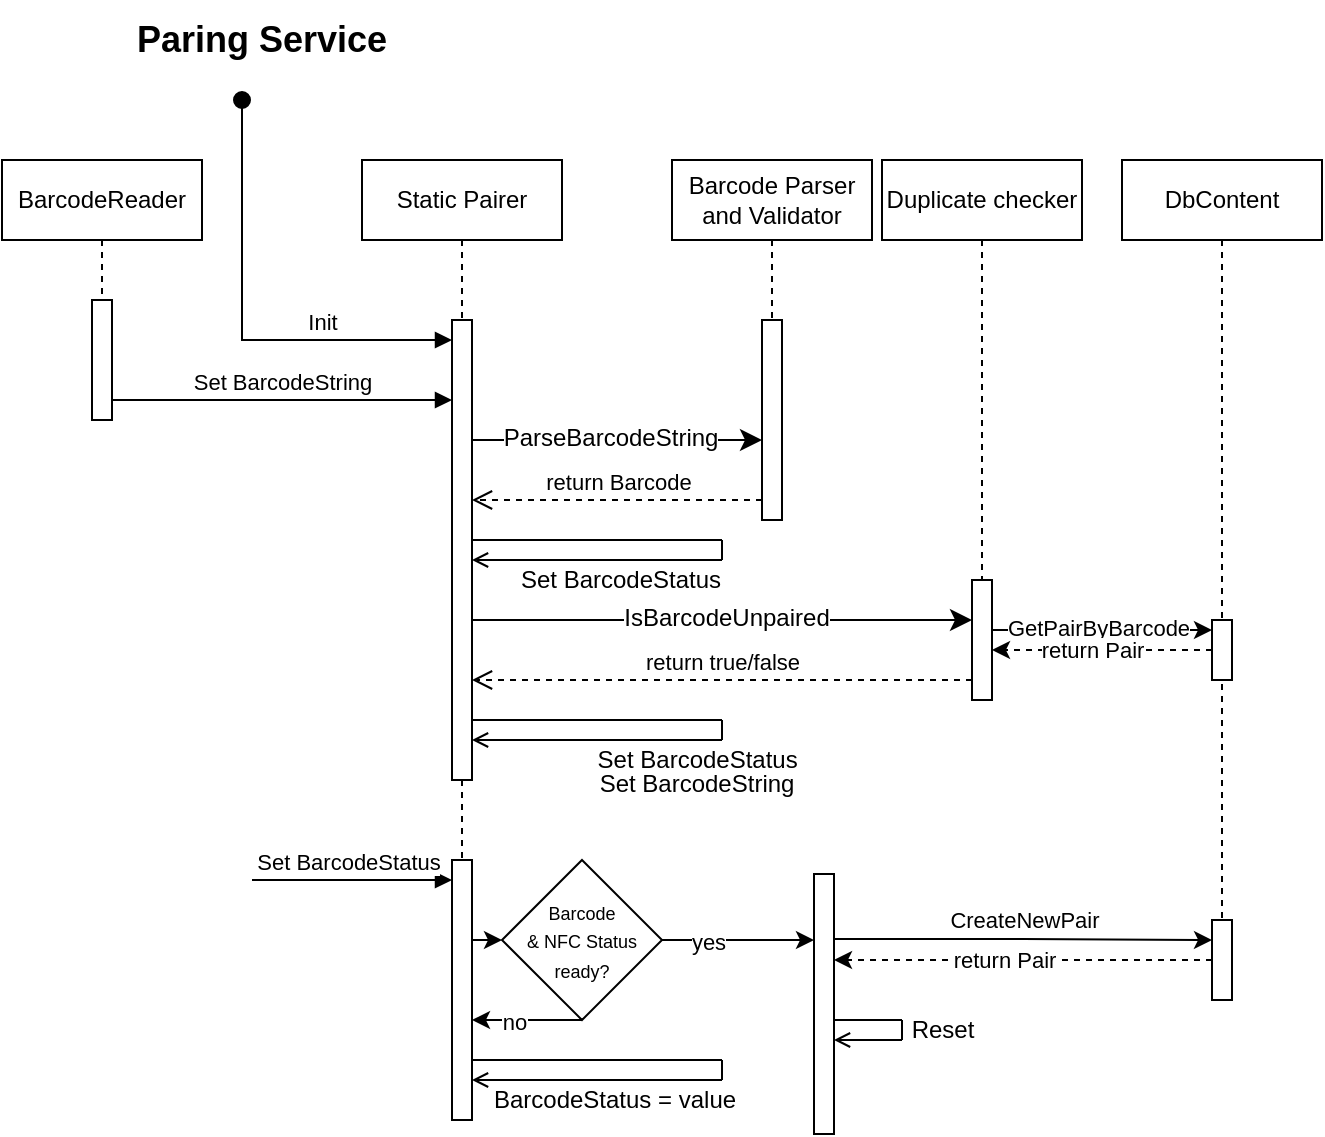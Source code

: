 <mxfile version="23.1.5" type="github" pages="2">
  <diagram name="Pairing Service" id="2YBvvXClWsGukQMizWep">
    <mxGraphModel dx="1247" dy="649" grid="1" gridSize="10" guides="1" tooltips="1" connect="1" arrows="1" fold="1" page="1" pageScale="1" pageWidth="850" pageHeight="1100" math="0" shadow="0">
      <root>
        <mxCell id="0" />
        <mxCell id="1" parent="0" />
        <mxCell id="aM9ryv3xv72pqoxQDRHE-1" value="BarcodeReader" style="shape=umlLifeline;perimeter=lifelinePerimeter;whiteSpace=wrap;html=1;container=0;dropTarget=0;collapsible=0;recursiveResize=0;outlineConnect=0;portConstraint=eastwest;newEdgeStyle={&quot;edgeStyle&quot;:&quot;elbowEdgeStyle&quot;,&quot;elbow&quot;:&quot;vertical&quot;,&quot;curved&quot;:0,&quot;rounded&quot;:0};" parent="1" vertex="1">
          <mxGeometry x="60" y="90" width="100" height="130" as="geometry" />
        </mxCell>
        <mxCell id="aM9ryv3xv72pqoxQDRHE-2" value="" style="html=1;points=[];perimeter=orthogonalPerimeter;outlineConnect=0;targetShapes=umlLifeline;portConstraint=eastwest;newEdgeStyle={&quot;edgeStyle&quot;:&quot;elbowEdgeStyle&quot;,&quot;elbow&quot;:&quot;vertical&quot;,&quot;curved&quot;:0,&quot;rounded&quot;:0};" parent="aM9ryv3xv72pqoxQDRHE-1" vertex="1">
          <mxGeometry x="45" y="70" width="10" height="60" as="geometry" />
        </mxCell>
        <mxCell id="aM9ryv3xv72pqoxQDRHE-5" value="Static Pairer" style="shape=umlLifeline;perimeter=lifelinePerimeter;whiteSpace=wrap;html=1;container=0;dropTarget=0;collapsible=0;recursiveResize=0;outlineConnect=0;portConstraint=eastwest;newEdgeStyle={&quot;edgeStyle&quot;:&quot;elbowEdgeStyle&quot;,&quot;elbow&quot;:&quot;vertical&quot;,&quot;curved&quot;:0,&quot;rounded&quot;:0};" parent="1" vertex="1">
          <mxGeometry x="240" y="90" width="100" height="480" as="geometry" />
        </mxCell>
        <mxCell id="aM9ryv3xv72pqoxQDRHE-6" value="" style="html=1;points=[];perimeter=orthogonalPerimeter;outlineConnect=0;targetShapes=umlLifeline;portConstraint=eastwest;newEdgeStyle={&quot;edgeStyle&quot;:&quot;elbowEdgeStyle&quot;,&quot;elbow&quot;:&quot;vertical&quot;,&quot;curved&quot;:0,&quot;rounded&quot;:0};" parent="aM9ryv3xv72pqoxQDRHE-5" vertex="1">
          <mxGeometry x="45" y="80" width="10" height="230" as="geometry" />
        </mxCell>
        <mxCell id="_wtkWSnnYWKDT-DjV6Sq-13" value="" style="html=1;points=[];perimeter=orthogonalPerimeter;outlineConnect=0;targetShapes=umlLifeline;portConstraint=eastwest;newEdgeStyle={&quot;edgeStyle&quot;:&quot;elbowEdgeStyle&quot;,&quot;elbow&quot;:&quot;vertical&quot;,&quot;curved&quot;:0,&quot;rounded&quot;:0};" vertex="1" parent="aM9ryv3xv72pqoxQDRHE-5">
          <mxGeometry x="45" y="350" width="10" height="130" as="geometry" />
        </mxCell>
        <mxCell id="aM9ryv3xv72pqoxQDRHE-7" value="Set BarcodeString" style="html=1;verticalAlign=bottom;endArrow=block;edgeStyle=elbowEdgeStyle;elbow=vertical;curved=0;rounded=0;" parent="1" edge="1">
          <mxGeometry relative="1" as="geometry">
            <mxPoint x="115" y="210" as="sourcePoint" />
            <Array as="points">
              <mxPoint x="200" y="210" />
            </Array>
            <mxPoint x="285" y="210" as="targetPoint" />
          </mxGeometry>
        </mxCell>
        <mxCell id="aM9ryv3xv72pqoxQDRHE-3" value="Init" style="html=1;verticalAlign=bottom;startArrow=oval;endArrow=block;startSize=8;edgeStyle=elbowEdgeStyle;elbow=vertical;curved=0;rounded=0;" parent="1" edge="1">
          <mxGeometry x="0.422" relative="1" as="geometry">
            <mxPoint x="180" y="60" as="sourcePoint" />
            <mxPoint x="285" y="180" as="targetPoint" />
            <Array as="points">
              <mxPoint x="240" y="180" />
            </Array>
            <mxPoint as="offset" />
          </mxGeometry>
        </mxCell>
        <mxCell id="McDyzSX9V_Zi_3X4uK30-2" value="" style="edgeStyle=elbowEdgeStyle;curved=0;rounded=0;orthogonalLoop=1;jettySize=auto;html=1;elbow=vertical;fontSize=12;startSize=8;endSize=8;" parent="1" target="McDyzSX9V_Zi_3X4uK30-13" edge="1">
          <mxGeometry relative="1" as="geometry">
            <mxPoint x="295" y="230" as="sourcePoint" />
          </mxGeometry>
        </mxCell>
        <mxCell id="McDyzSX9V_Zi_3X4uK30-7" value="ParseBarcodeString" style="edgeLabel;html=1;align=center;verticalAlign=middle;resizable=0;points=[];fontSize=12;" parent="McDyzSX9V_Zi_3X4uK30-2" vertex="1" connectable="0">
          <mxGeometry x="0.09" y="1" relative="1" as="geometry">
            <mxPoint x="-10" as="offset" />
          </mxGeometry>
        </mxCell>
        <mxCell id="McDyzSX9V_Zi_3X4uK30-8" value="return Barcode" style="html=1;verticalAlign=bottom;endArrow=open;dashed=1;endSize=8;edgeStyle=elbowEdgeStyle;elbow=vertical;curved=0;rounded=0;" parent="1" source="McDyzSX9V_Zi_3X4uK30-13" target="aM9ryv3xv72pqoxQDRHE-6" edge="1">
          <mxGeometry relative="1" as="geometry">
            <mxPoint x="300" y="260" as="targetPoint" />
            <Array as="points">
              <mxPoint x="365" y="260" />
            </Array>
            <mxPoint x="440" y="260" as="sourcePoint" />
          </mxGeometry>
        </mxCell>
        <mxCell id="McDyzSX9V_Zi_3X4uK30-12" value="Barcode Parser and Validator" style="shape=umlLifeline;perimeter=lifelinePerimeter;whiteSpace=wrap;html=1;container=0;dropTarget=0;collapsible=0;recursiveResize=0;outlineConnect=0;portConstraint=eastwest;newEdgeStyle={&quot;edgeStyle&quot;:&quot;elbowEdgeStyle&quot;,&quot;elbow&quot;:&quot;vertical&quot;,&quot;curved&quot;:0,&quot;rounded&quot;:0};" parent="1" vertex="1">
          <mxGeometry x="395" y="90" width="100" height="180" as="geometry" />
        </mxCell>
        <mxCell id="McDyzSX9V_Zi_3X4uK30-13" value="" style="html=1;points=[];perimeter=orthogonalPerimeter;outlineConnect=0;targetShapes=umlLifeline;portConstraint=eastwest;newEdgeStyle={&quot;edgeStyle&quot;:&quot;elbowEdgeStyle&quot;,&quot;elbow&quot;:&quot;vertical&quot;,&quot;curved&quot;:0,&quot;rounded&quot;:0};" parent="McDyzSX9V_Zi_3X4uK30-12" vertex="1">
          <mxGeometry x="45" y="80" width="10" height="100" as="geometry" />
        </mxCell>
        <mxCell id="McDyzSX9V_Zi_3X4uK30-24" value="" style="group" parent="1" vertex="1" connectable="0">
          <mxGeometry x="295" y="320" width="125" height="10" as="geometry" />
        </mxCell>
        <mxCell id="McDyzSX9V_Zi_3X4uK30-28" value="" style="group" parent="McDyzSX9V_Zi_3X4uK30-24" vertex="1" connectable="0">
          <mxGeometry width="125" height="10" as="geometry" />
        </mxCell>
        <mxCell id="McDyzSX9V_Zi_3X4uK30-29" value="" style="group" parent="McDyzSX9V_Zi_3X4uK30-28" vertex="1" connectable="0">
          <mxGeometry y="-40" width="125" height="10" as="geometry" />
        </mxCell>
        <mxCell id="McDyzSX9V_Zi_3X4uK30-19" value="" style="html=1;verticalAlign=bottom;endArrow=open;dashed=0;edgeStyle=elbowEdgeStyle;elbow=vertical;curved=0;rounded=0;" parent="McDyzSX9V_Zi_3X4uK30-29" edge="1">
          <mxGeometry relative="1" as="geometry">
            <mxPoint y="10" as="targetPoint" />
            <Array as="points">
              <mxPoint x="114.83" y="10" />
            </Array>
            <mxPoint x="125" y="10" as="sourcePoint" />
          </mxGeometry>
        </mxCell>
        <mxCell id="McDyzSX9V_Zi_3X4uK30-22" value="" style="endArrow=none;html=1;rounded=0;fontSize=12;startSize=8;endSize=8;" parent="McDyzSX9V_Zi_3X4uK30-29" edge="1">
          <mxGeometry width="50" height="50" relative="1" as="geometry">
            <mxPoint as="sourcePoint" />
            <mxPoint x="125" as="targetPoint" />
          </mxGeometry>
        </mxCell>
        <mxCell id="McDyzSX9V_Zi_3X4uK30-25" value="Set BarcodeStatus" style="edgeLabel;html=1;align=center;verticalAlign=middle;resizable=0;points=[];fontSize=12;" parent="McDyzSX9V_Zi_3X4uK30-22" vertex="1" connectable="0">
          <mxGeometry x="0.344" y="-4" relative="1" as="geometry">
            <mxPoint x="-10" y="16" as="offset" />
          </mxGeometry>
        </mxCell>
        <mxCell id="McDyzSX9V_Zi_3X4uK30-23" value="" style="endArrow=none;html=1;rounded=0;fontSize=12;startSize=8;endSize=8;" parent="McDyzSX9V_Zi_3X4uK30-29" edge="1">
          <mxGeometry width="50" height="50" relative="1" as="geometry">
            <mxPoint x="125" y="10" as="sourcePoint" />
            <mxPoint x="125" as="targetPoint" />
          </mxGeometry>
        </mxCell>
        <mxCell id="McDyzSX9V_Zi_3X4uK30-26" value="Duplicate checker" style="shape=umlLifeline;perimeter=lifelinePerimeter;whiteSpace=wrap;html=1;container=0;dropTarget=0;collapsible=0;recursiveResize=0;outlineConnect=0;portConstraint=eastwest;newEdgeStyle={&quot;edgeStyle&quot;:&quot;elbowEdgeStyle&quot;,&quot;elbow&quot;:&quot;vertical&quot;,&quot;curved&quot;:0,&quot;rounded&quot;:0};" parent="1" vertex="1">
          <mxGeometry x="500" y="90" width="100" height="270" as="geometry" />
        </mxCell>
        <mxCell id="McDyzSX9V_Zi_3X4uK30-27" value="" style="html=1;points=[];perimeter=orthogonalPerimeter;outlineConnect=0;targetShapes=umlLifeline;portConstraint=eastwest;newEdgeStyle={&quot;edgeStyle&quot;:&quot;elbowEdgeStyle&quot;,&quot;elbow&quot;:&quot;vertical&quot;,&quot;curved&quot;:0,&quot;rounded&quot;:0};" parent="McDyzSX9V_Zi_3X4uK30-26" vertex="1">
          <mxGeometry x="45" y="210" width="10" height="60" as="geometry" />
        </mxCell>
        <mxCell id="McDyzSX9V_Zi_3X4uK30-32" value="" style="edgeStyle=elbowEdgeStyle;curved=0;rounded=0;orthogonalLoop=1;jettySize=auto;html=1;elbow=vertical;fontSize=12;startSize=8;endSize=8;" parent="1" target="McDyzSX9V_Zi_3X4uK30-27" edge="1">
          <mxGeometry relative="1" as="geometry">
            <mxPoint x="295" y="320" as="sourcePoint" />
            <mxPoint x="549.5" y="320" as="targetPoint" />
          </mxGeometry>
        </mxCell>
        <mxCell id="McDyzSX9V_Zi_3X4uK30-33" value="IsBarcodeUnpaired" style="edgeLabel;html=1;align=center;verticalAlign=middle;resizable=0;points=[];fontSize=12;" parent="McDyzSX9V_Zi_3X4uK30-32" vertex="1" connectable="0">
          <mxGeometry x="0.09" y="1" relative="1" as="geometry">
            <mxPoint x="-10" as="offset" />
          </mxGeometry>
        </mxCell>
        <mxCell id="McDyzSX9V_Zi_3X4uK30-34" value="return true/false" style="html=1;verticalAlign=bottom;endArrow=open;dashed=1;endSize=8;edgeStyle=elbowEdgeStyle;elbow=vertical;curved=0;rounded=0;" parent="1" edge="1">
          <mxGeometry relative="1" as="geometry">
            <mxPoint x="295" y="350" as="targetPoint" />
            <Array as="points">
              <mxPoint x="390" y="350" />
            </Array>
            <mxPoint x="545" y="350" as="sourcePoint" />
          </mxGeometry>
        </mxCell>
        <mxCell id="_wtkWSnnYWKDT-DjV6Sq-1" value="DbContent" style="shape=umlLifeline;perimeter=lifelinePerimeter;whiteSpace=wrap;html=1;container=0;dropTarget=0;collapsible=0;recursiveResize=0;outlineConnect=0;portConstraint=eastwest;newEdgeStyle={&quot;edgeStyle&quot;:&quot;elbowEdgeStyle&quot;,&quot;elbow&quot;:&quot;vertical&quot;,&quot;curved&quot;:0,&quot;rounded&quot;:0};" vertex="1" parent="1">
          <mxGeometry x="620" y="90" width="100" height="420" as="geometry" />
        </mxCell>
        <mxCell id="_wtkWSnnYWKDT-DjV6Sq-2" value="" style="html=1;points=[];perimeter=orthogonalPerimeter;outlineConnect=0;targetShapes=umlLifeline;portConstraint=eastwest;newEdgeStyle={&quot;edgeStyle&quot;:&quot;elbowEdgeStyle&quot;,&quot;elbow&quot;:&quot;vertical&quot;,&quot;curved&quot;:0,&quot;rounded&quot;:0};" vertex="1" parent="_wtkWSnnYWKDT-DjV6Sq-1">
          <mxGeometry x="45" y="230" width="10" height="30" as="geometry" />
        </mxCell>
        <mxCell id="_wtkWSnnYWKDT-DjV6Sq-3" value="" style="edgeStyle=elbowEdgeStyle;rounded=0;orthogonalLoop=1;jettySize=auto;html=1;elbow=horizontal;curved=0;" edge="1" parent="1">
          <mxGeometry relative="1" as="geometry">
            <mxPoint x="555" y="325" as="sourcePoint" />
            <mxPoint x="665" y="325" as="targetPoint" />
          </mxGeometry>
        </mxCell>
        <mxCell id="_wtkWSnnYWKDT-DjV6Sq-4" value="GetPairByBarcode" style="edgeLabel;html=1;align=center;verticalAlign=middle;resizable=0;points=[];" vertex="1" connectable="0" parent="_wtkWSnnYWKDT-DjV6Sq-3">
          <mxGeometry x="-0.4" y="1" relative="1" as="geometry">
            <mxPoint x="20" as="offset" />
          </mxGeometry>
        </mxCell>
        <mxCell id="_wtkWSnnYWKDT-DjV6Sq-5" value="" style="edgeStyle=elbowEdgeStyle;rounded=0;orthogonalLoop=1;jettySize=auto;html=1;elbow=horizontal;curved=0;dashed=1;" edge="1" parent="1">
          <mxGeometry relative="1" as="geometry">
            <mxPoint x="665" y="335" as="sourcePoint" />
            <mxPoint x="555" y="335" as="targetPoint" />
          </mxGeometry>
        </mxCell>
        <mxCell id="_wtkWSnnYWKDT-DjV6Sq-7" value="return Pair" style="edgeLabel;html=1;align=center;verticalAlign=middle;resizable=0;points=[];" vertex="1" connectable="0" parent="_wtkWSnnYWKDT-DjV6Sq-5">
          <mxGeometry x="0.098" relative="1" as="geometry">
            <mxPoint as="offset" />
          </mxGeometry>
        </mxCell>
        <mxCell id="_wtkWSnnYWKDT-DjV6Sq-8" value="" style="group" vertex="1" connectable="0" parent="1">
          <mxGeometry x="295" y="370" width="125" height="10" as="geometry" />
        </mxCell>
        <mxCell id="_wtkWSnnYWKDT-DjV6Sq-9" value="" style="html=1;verticalAlign=bottom;endArrow=open;dashed=0;edgeStyle=elbowEdgeStyle;elbow=vertical;curved=0;rounded=0;" edge="1" parent="_wtkWSnnYWKDT-DjV6Sq-8">
          <mxGeometry relative="1" as="geometry">
            <mxPoint y="10" as="targetPoint" />
            <Array as="points">
              <mxPoint x="114.83" y="10" />
            </Array>
            <mxPoint x="125" y="10" as="sourcePoint" />
          </mxGeometry>
        </mxCell>
        <mxCell id="_wtkWSnnYWKDT-DjV6Sq-10" value="" style="endArrow=none;html=1;rounded=0;fontSize=12;startSize=8;endSize=8;" edge="1" parent="_wtkWSnnYWKDT-DjV6Sq-8">
          <mxGeometry width="50" height="50" relative="1" as="geometry">
            <mxPoint as="sourcePoint" />
            <mxPoint x="125" as="targetPoint" />
          </mxGeometry>
        </mxCell>
        <mxCell id="_wtkWSnnYWKDT-DjV6Sq-11" value="Set BarcodeStatus&amp;nbsp;" style="edgeLabel;html=1;align=center;verticalAlign=middle;resizable=0;points=[];fontSize=12;" vertex="1" connectable="0" parent="_wtkWSnnYWKDT-DjV6Sq-10">
          <mxGeometry x="0.344" y="-4" relative="1" as="geometry">
            <mxPoint x="30" y="16" as="offset" />
          </mxGeometry>
        </mxCell>
        <mxCell id="_wtkWSnnYWKDT-DjV6Sq-12" value="" style="endArrow=none;html=1;rounded=0;fontSize=12;startSize=8;endSize=8;" edge="1" parent="_wtkWSnnYWKDT-DjV6Sq-8">
          <mxGeometry width="50" height="50" relative="1" as="geometry">
            <mxPoint x="125" y="10" as="sourcePoint" />
            <mxPoint x="125" as="targetPoint" />
          </mxGeometry>
        </mxCell>
        <mxCell id="_wtkWSnnYWKDT-DjV6Sq-14" value="Set BarcodeStatus" style="html=1;verticalAlign=bottom;endArrow=block;edgeStyle=elbowEdgeStyle;elbow=vertical;curved=0;rounded=0;" edge="1" parent="1" target="_wtkWSnnYWKDT-DjV6Sq-13">
          <mxGeometry relative="1" as="geometry">
            <mxPoint x="190" y="450" as="sourcePoint" />
            <Array as="points">
              <mxPoint x="185" y="450" />
            </Array>
            <mxPoint x="270" y="450" as="targetPoint" />
          </mxGeometry>
        </mxCell>
        <mxCell id="_wtkWSnnYWKDT-DjV6Sq-15" value="Set BarcodeString" style="edgeLabel;html=1;align=center;verticalAlign=middle;resizable=0;points=[];fontSize=12;" vertex="1" connectable="0" parent="1">
          <mxGeometry x="406.997" y="402.0" as="geometry" />
        </mxCell>
        <mxCell id="_wtkWSnnYWKDT-DjV6Sq-17" value="" style="edgeStyle=elbowEdgeStyle;rounded=0;orthogonalLoop=1;jettySize=auto;html=1;elbow=vertical;curved=0;entryX=0;entryY=0.5;entryDx=0;entryDy=0;" edge="1" parent="1" source="_wtkWSnnYWKDT-DjV6Sq-13" target="_wtkWSnnYWKDT-DjV6Sq-16">
          <mxGeometry relative="1" as="geometry" />
        </mxCell>
        <mxCell id="_wtkWSnnYWKDT-DjV6Sq-22" value="" style="whiteSpace=wrap;html=1;" vertex="1" parent="1">
          <mxGeometry x="466" y="447" width="10" height="130" as="geometry" />
        </mxCell>
        <mxCell id="_wtkWSnnYWKDT-DjV6Sq-26" value="" style="edgeStyle=elbowEdgeStyle;rounded=0;orthogonalLoop=1;jettySize=auto;html=1;elbow=horizontal;curved=0;exitX=1;exitY=0.25;exitDx=0;exitDy=0;entryX=0;entryY=0.25;entryDx=0;entryDy=0;" edge="1" parent="1" source="_wtkWSnnYWKDT-DjV6Sq-22" target="_wtkWSnnYWKDT-DjV6Sq-30">
          <mxGeometry relative="1" as="geometry">
            <mxPoint x="420" y="479.36" as="sourcePoint" />
            <mxPoint x="663.67" y="468.55" as="targetPoint" />
          </mxGeometry>
        </mxCell>
        <mxCell id="_wtkWSnnYWKDT-DjV6Sq-27" value="CreateNewPair" style="edgeLabel;html=1;align=center;verticalAlign=middle;resizable=0;points=[];" vertex="1" connectable="0" parent="_wtkWSnnYWKDT-DjV6Sq-26">
          <mxGeometry x="-0.4" y="1" relative="1" as="geometry">
            <mxPoint x="38" y="-9" as="offset" />
          </mxGeometry>
        </mxCell>
        <mxCell id="_wtkWSnnYWKDT-DjV6Sq-28" value="" style="edgeStyle=elbowEdgeStyle;rounded=0;orthogonalLoop=1;jettySize=auto;html=1;elbow=horizontal;curved=0;dashed=1;entryX=1;entryY=0.75;entryDx=0;entryDy=0;exitX=0;exitY=0.75;exitDx=0;exitDy=0;" edge="1" parent="1">
          <mxGeometry relative="1" as="geometry">
            <mxPoint x="665" y="490" as="sourcePoint" />
            <mxPoint x="476" y="490" as="targetPoint" />
          </mxGeometry>
        </mxCell>
        <mxCell id="_wtkWSnnYWKDT-DjV6Sq-29" value="return Pair" style="edgeLabel;html=1;align=center;verticalAlign=middle;resizable=0;points=[];" vertex="1" connectable="0" parent="_wtkWSnnYWKDT-DjV6Sq-28">
          <mxGeometry x="0.098" relative="1" as="geometry">
            <mxPoint as="offset" />
          </mxGeometry>
        </mxCell>
        <mxCell id="_wtkWSnnYWKDT-DjV6Sq-30" value="" style="whiteSpace=wrap;html=1;" vertex="1" parent="1">
          <mxGeometry x="665" y="470" width="10" height="40" as="geometry" />
        </mxCell>
        <mxCell id="_wtkWSnnYWKDT-DjV6Sq-16" value="&lt;font style=&quot;font-size: 9px;&quot;&gt;Barcode &lt;br&gt;&amp;amp; NFC Status&lt;br&gt;ready?&lt;/font&gt;" style="rhombus;whiteSpace=wrap;html=1;" vertex="1" parent="1">
          <mxGeometry x="310" y="440" width="80" height="80" as="geometry" />
        </mxCell>
        <mxCell id="_wtkWSnnYWKDT-DjV6Sq-33" value="" style="edgeStyle=elbowEdgeStyle;rounded=0;orthogonalLoop=1;jettySize=auto;html=1;elbow=vertical;curved=0;entryX=0;entryY=0.25;entryDx=0;entryDy=0;exitX=1;exitY=0.5;exitDx=0;exitDy=0;" edge="1" parent="1" source="_wtkWSnnYWKDT-DjV6Sq-16" target="_wtkWSnnYWKDT-DjV6Sq-22">
          <mxGeometry relative="1" as="geometry">
            <mxPoint x="410" y="479.92" as="sourcePoint" />
            <mxPoint x="420" y="480" as="targetPoint" />
          </mxGeometry>
        </mxCell>
        <mxCell id="_wtkWSnnYWKDT-DjV6Sq-34" value="yes" style="edgeLabel;html=1;align=center;verticalAlign=middle;resizable=0;points=[];" vertex="1" connectable="0" parent="_wtkWSnnYWKDT-DjV6Sq-33">
          <mxGeometry x="-0.456" y="-1" relative="1" as="geometry">
            <mxPoint x="2" as="offset" />
          </mxGeometry>
        </mxCell>
        <mxCell id="_wtkWSnnYWKDT-DjV6Sq-39" value="" style="endArrow=classic;html=1;rounded=0;exitX=0.5;exitY=1;exitDx=0;exitDy=0;" edge="1" parent="1" source="_wtkWSnnYWKDT-DjV6Sq-16" target="_wtkWSnnYWKDT-DjV6Sq-13">
          <mxGeometry width="50" height="50" relative="1" as="geometry">
            <mxPoint x="390" y="600" as="sourcePoint" />
            <mxPoint x="350" y="570" as="targetPoint" />
          </mxGeometry>
        </mxCell>
        <mxCell id="_wtkWSnnYWKDT-DjV6Sq-40" value="no" style="edgeLabel;html=1;align=center;verticalAlign=middle;resizable=0;points=[];" vertex="1" connectable="0" parent="_wtkWSnnYWKDT-DjV6Sq-39">
          <mxGeometry x="0.248" y="2" relative="1" as="geometry">
            <mxPoint y="-1" as="offset" />
          </mxGeometry>
        </mxCell>
        <mxCell id="_wtkWSnnYWKDT-DjV6Sq-41" value="" style="group" vertex="1" connectable="0" parent="1">
          <mxGeometry x="295" y="540" width="125" height="10" as="geometry" />
        </mxCell>
        <mxCell id="_wtkWSnnYWKDT-DjV6Sq-42" value="" style="html=1;verticalAlign=bottom;endArrow=open;dashed=0;edgeStyle=elbowEdgeStyle;elbow=vertical;curved=0;rounded=0;" edge="1" parent="_wtkWSnnYWKDT-DjV6Sq-41">
          <mxGeometry relative="1" as="geometry">
            <mxPoint y="10" as="targetPoint" />
            <Array as="points">
              <mxPoint x="114.83" y="10" />
            </Array>
            <mxPoint x="125" y="10" as="sourcePoint" />
          </mxGeometry>
        </mxCell>
        <mxCell id="_wtkWSnnYWKDT-DjV6Sq-43" value="" style="endArrow=none;html=1;rounded=0;fontSize=12;startSize=8;endSize=8;" edge="1" parent="_wtkWSnnYWKDT-DjV6Sq-41">
          <mxGeometry width="50" height="50" relative="1" as="geometry">
            <mxPoint as="sourcePoint" />
            <mxPoint x="125" as="targetPoint" />
          </mxGeometry>
        </mxCell>
        <mxCell id="_wtkWSnnYWKDT-DjV6Sq-44" value="BarcodeStatus = value" style="edgeLabel;html=1;align=center;verticalAlign=middle;resizable=0;points=[];fontSize=12;" vertex="1" connectable="0" parent="_wtkWSnnYWKDT-DjV6Sq-43">
          <mxGeometry x="0.344" y="-4" relative="1" as="geometry">
            <mxPoint x="-13" y="16" as="offset" />
          </mxGeometry>
        </mxCell>
        <mxCell id="_wtkWSnnYWKDT-DjV6Sq-45" value="" style="endArrow=none;html=1;rounded=0;fontSize=12;startSize=8;endSize=8;" edge="1" parent="_wtkWSnnYWKDT-DjV6Sq-41">
          <mxGeometry width="50" height="50" relative="1" as="geometry">
            <mxPoint x="125" y="10" as="sourcePoint" />
            <mxPoint x="125" as="targetPoint" />
          </mxGeometry>
        </mxCell>
        <mxCell id="dC5J_Qtmo-isu2oYAptE-1" value="&lt;font style=&quot;font-size: 18px;&quot;&gt;&lt;b&gt;Paring Service&lt;/b&gt;&lt;/font&gt;" style="text;strokeColor=none;align=center;fillColor=none;html=1;verticalAlign=middle;whiteSpace=wrap;rounded=0;" vertex="1" parent="1">
          <mxGeometry x="60" y="10" width="260" height="40" as="geometry" />
        </mxCell>
        <mxCell id="dC5J_Qtmo-isu2oYAptE-10" value="" style="group" vertex="1" connectable="0" parent="1">
          <mxGeometry x="476" y="520" width="34" height="10" as="geometry" />
        </mxCell>
        <mxCell id="dC5J_Qtmo-isu2oYAptE-11" value="" style="html=1;verticalAlign=bottom;endArrow=open;dashed=0;edgeStyle=elbowEdgeStyle;elbow=vertical;curved=0;rounded=0;" edge="1" parent="dC5J_Qtmo-isu2oYAptE-10">
          <mxGeometry relative="1" as="geometry">
            <mxPoint y="10" as="targetPoint" />
            <Array as="points">
              <mxPoint x="31.234" y="10" />
            </Array>
            <mxPoint x="34" y="10" as="sourcePoint" />
          </mxGeometry>
        </mxCell>
        <mxCell id="dC5J_Qtmo-isu2oYAptE-12" value="" style="endArrow=none;html=1;rounded=0;fontSize=12;startSize=8;endSize=8;" edge="1" parent="dC5J_Qtmo-isu2oYAptE-10">
          <mxGeometry width="50" height="50" relative="1" as="geometry">
            <mxPoint as="sourcePoint" />
            <mxPoint x="34" as="targetPoint" />
          </mxGeometry>
        </mxCell>
        <mxCell id="dC5J_Qtmo-isu2oYAptE-13" value="Reset" style="edgeLabel;html=1;align=center;verticalAlign=middle;resizable=0;points=[];fontSize=12;" vertex="1" connectable="0" parent="dC5J_Qtmo-isu2oYAptE-12">
          <mxGeometry x="0.344" y="-4" relative="1" as="geometry">
            <mxPoint x="31" y="1" as="offset" />
          </mxGeometry>
        </mxCell>
        <mxCell id="dC5J_Qtmo-isu2oYAptE-14" value="" style="endArrow=none;html=1;rounded=0;fontSize=12;startSize=8;endSize=8;" edge="1" parent="dC5J_Qtmo-isu2oYAptE-10">
          <mxGeometry width="50" height="50" relative="1" as="geometry">
            <mxPoint x="34" y="10" as="sourcePoint" />
            <mxPoint x="34" as="targetPoint" />
          </mxGeometry>
        </mxCell>
      </root>
    </mxGraphModel>
  </diagram>
  <diagram id="IbwT8xKg0MbLGdrGDG4M" name="Check &amp; Upload Service">
    <mxGraphModel dx="1687" dy="878" grid="1" gridSize="10" guides="1" tooltips="1" connect="1" arrows="1" fold="1" page="1" pageScale="1" pageWidth="827" pageHeight="1169" math="0" shadow="0">
      <root>
        <mxCell id="0" />
        <mxCell id="1" parent="0" />
        <mxCell id="AyjY9HDq83r3gH0FnZmW-1" value="DbContext" style="shape=umlLifeline;perimeter=lifelinePerimeter;whiteSpace=wrap;html=1;container=0;dropTarget=0;collapsible=0;recursiveResize=0;outlineConnect=0;portConstraint=eastwest;newEdgeStyle={&quot;edgeStyle&quot;:&quot;elbowEdgeStyle&quot;,&quot;elbow&quot;:&quot;vertical&quot;,&quot;curved&quot;:0,&quot;rounded&quot;:0};" vertex="1" parent="1">
          <mxGeometry x="700" y="70" width="100" height="390" as="geometry" />
        </mxCell>
        <mxCell id="AyjY9HDq83r3gH0FnZmW-2" value="" style="html=1;points=[];perimeter=orthogonalPerimeter;outlineConnect=0;targetShapes=umlLifeline;portConstraint=eastwest;newEdgeStyle={&quot;edgeStyle&quot;:&quot;elbowEdgeStyle&quot;,&quot;elbow&quot;:&quot;vertical&quot;,&quot;curved&quot;:0,&quot;rounded&quot;:0};" vertex="1" parent="AyjY9HDq83r3gH0FnZmW-1">
          <mxGeometry x="45" y="90" width="10" height="30" as="geometry" />
        </mxCell>
        <mxCell id="PfYW9PWFI8RkFYm6PS8X-13" value="" style="html=1;points=[];perimeter=orthogonalPerimeter;outlineConnect=0;targetShapes=umlLifeline;portConstraint=eastwest;newEdgeStyle={&quot;edgeStyle&quot;:&quot;elbowEdgeStyle&quot;,&quot;elbow&quot;:&quot;vertical&quot;,&quot;curved&quot;:0,&quot;rounded&quot;:0};" vertex="1" parent="AyjY9HDq83r3gH0FnZmW-1">
          <mxGeometry x="45" y="195" width="10" height="30" as="geometry" />
        </mxCell>
        <mxCell id="PfYW9PWFI8RkFYm6PS8X-21" value="" style="html=1;points=[];perimeter=orthogonalPerimeter;outlineConnect=0;targetShapes=umlLifeline;portConstraint=eastwest;newEdgeStyle={&quot;edgeStyle&quot;:&quot;elbowEdgeStyle&quot;,&quot;elbow&quot;:&quot;vertical&quot;,&quot;curved&quot;:0,&quot;rounded&quot;:0};" vertex="1" parent="AyjY9HDq83r3gH0FnZmW-1">
          <mxGeometry x="45" y="260" width="10" height="40" as="geometry" />
        </mxCell>
        <mxCell id="PfYW9PWFI8RkFYm6PS8X-36" value="" style="html=1;points=[];perimeter=orthogonalPerimeter;outlineConnect=0;targetShapes=umlLifeline;portConstraint=eastwest;newEdgeStyle={&quot;edgeStyle&quot;:&quot;elbowEdgeStyle&quot;,&quot;elbow&quot;:&quot;vertical&quot;,&quot;curved&quot;:0,&quot;rounded&quot;:0};" vertex="1" parent="AyjY9HDq83r3gH0FnZmW-1">
          <mxGeometry x="45" y="320" width="10" height="20" as="geometry" />
        </mxCell>
        <mxCell id="PfYW9PWFI8RkFYm6PS8X-43" value="" style="html=1;points=[];perimeter=orthogonalPerimeter;outlineConnect=0;targetShapes=umlLifeline;portConstraint=eastwest;newEdgeStyle={&quot;edgeStyle&quot;:&quot;elbowEdgeStyle&quot;,&quot;elbow&quot;:&quot;vertical&quot;,&quot;curved&quot;:0,&quot;rounded&quot;:0};" vertex="1" parent="AyjY9HDq83r3gH0FnZmW-1">
          <mxGeometry x="45" y="370" width="10" height="20" as="geometry" />
        </mxCell>
        <mxCell id="PPAatbc_2hZol7wX6VlY-1" value="" style="edgeStyle=orthogonalEdgeStyle;rounded=0;orthogonalLoop=1;jettySize=auto;html=1;" edge="1" parent="1" source="AyjY9HDq83r3gH0FnZmW-3" target="AyjY9HDq83r3gH0FnZmW-5">
          <mxGeometry relative="1" as="geometry">
            <Array as="points">
              <mxPoint x="180" y="170" />
              <mxPoint x="180" y="170" />
            </Array>
          </mxGeometry>
        </mxCell>
        <mxCell id="PPAatbc_2hZol7wX6VlY-2" value="Timer expired" style="edgeLabel;html=1;align=center;verticalAlign=middle;resizable=0;points=[];" vertex="1" connectable="0" parent="PPAatbc_2hZol7wX6VlY-1">
          <mxGeometry x="-0.221" relative="1" as="geometry">
            <mxPoint as="offset" />
          </mxGeometry>
        </mxCell>
        <mxCell id="AyjY9HDq83r3gH0FnZmW-3" value="t1" style="ellipse;whiteSpace=wrap;html=1;aspect=fixed;" vertex="1" parent="1">
          <mxGeometry x="40" y="150" width="40" height="40" as="geometry" />
        </mxCell>
        <mxCell id="AyjY9HDq83r3gH0FnZmW-4" value="Commisioning Checker" style="shape=umlLifeline;perimeter=lifelinePerimeter;whiteSpace=wrap;html=1;container=0;dropTarget=0;collapsible=0;recursiveResize=0;outlineConnect=0;portConstraint=eastwest;newEdgeStyle={&quot;edgeStyle&quot;:&quot;elbowEdgeStyle&quot;,&quot;elbow&quot;:&quot;vertical&quot;,&quot;curved&quot;:0,&quot;rounded&quot;:0};" vertex="1" parent="1">
          <mxGeometry x="160" y="70" width="100" height="240" as="geometry" />
        </mxCell>
        <mxCell id="AyjY9HDq83r3gH0FnZmW-5" value="" style="html=1;points=[];perimeter=orthogonalPerimeter;outlineConnect=0;targetShapes=umlLifeline;portConstraint=eastwest;newEdgeStyle={&quot;edgeStyle&quot;:&quot;elbowEdgeStyle&quot;,&quot;elbow&quot;:&quot;vertical&quot;,&quot;curved&quot;:0,&quot;rounded&quot;:0};" vertex="1" parent="AyjY9HDq83r3gH0FnZmW-4">
          <mxGeometry x="45" y="80" width="10" height="160" as="geometry" />
        </mxCell>
        <mxCell id="PPAatbc_2hZol7wX6VlY-3" value="" style="rounded=0;orthogonalLoop=1;jettySize=auto;html=1;" edge="1" parent="1" target="AyjY9HDq83r3gH0FnZmW-2">
          <mxGeometry relative="1" as="geometry">
            <mxPoint x="215" y="170" as="sourcePoint" />
            <mxPoint x="445" y="170" as="targetPoint" />
          </mxGeometry>
        </mxCell>
        <mxCell id="PPAatbc_2hZol7wX6VlY-4" value="GetAllUncommissionedPairs" style="edgeLabel;html=1;align=center;verticalAlign=middle;resizable=0;points=[];" vertex="1" connectable="0" parent="PPAatbc_2hZol7wX6VlY-3">
          <mxGeometry x="-0.221" relative="1" as="geometry">
            <mxPoint x="-110" as="offset" />
          </mxGeometry>
        </mxCell>
        <mxCell id="PfYW9PWFI8RkFYm6PS8X-1" value="" style="rounded=0;orthogonalLoop=1;jettySize=auto;html=1;elbow=horizontal;dashed=1;" edge="1" parent="1" source="AyjY9HDq83r3gH0FnZmW-2">
          <mxGeometry relative="1" as="geometry">
            <mxPoint x="445" y="185" as="sourcePoint" />
            <mxPoint x="215" y="185" as="targetPoint" />
          </mxGeometry>
        </mxCell>
        <mxCell id="PfYW9PWFI8RkFYm6PS8X-2" value="return Pairs" style="edgeLabel;html=1;align=center;verticalAlign=middle;resizable=0;points=[];" vertex="1" connectable="0" parent="PfYW9PWFI8RkFYm6PS8X-1">
          <mxGeometry x="0.098" relative="1" as="geometry">
            <mxPoint x="-180" as="offset" />
          </mxGeometry>
        </mxCell>
        <mxCell id="PfYW9PWFI8RkFYm6PS8X-5" value="Attp SN &amp;amp; GTIN Check" style="shape=umlLifeline;perimeter=lifelinePerimeter;whiteSpace=wrap;html=1;container=0;dropTarget=0;collapsible=0;recursiveResize=0;outlineConnect=0;portConstraint=eastwest;newEdgeStyle={&quot;edgeStyle&quot;:&quot;elbowEdgeStyle&quot;,&quot;elbow&quot;:&quot;vertical&quot;,&quot;curved&quot;:0,&quot;rounded&quot;:0};" vertex="1" parent="1">
          <mxGeometry x="390" y="70" width="100" height="190" as="geometry" />
        </mxCell>
        <mxCell id="PfYW9PWFI8RkFYm6PS8X-6" value="" style="html=1;points=[];perimeter=orthogonalPerimeter;outlineConnect=0;targetShapes=umlLifeline;portConstraint=eastwest;newEdgeStyle={&quot;edgeStyle&quot;:&quot;elbowEdgeStyle&quot;,&quot;elbow&quot;:&quot;vertical&quot;,&quot;curved&quot;:0,&quot;rounded&quot;:0};" vertex="1" parent="PfYW9PWFI8RkFYm6PS8X-5">
          <mxGeometry x="45" y="140" width="10" height="50" as="geometry" />
        </mxCell>
        <mxCell id="PfYW9PWFI8RkFYm6PS8X-26" value="HttpRequest" style="edgeStyle=elbowEdgeStyle;rounded=0;orthogonalLoop=1;jettySize=auto;html=1;elbow=horizontal;curved=0;" edge="1" parent="PfYW9PWFI8RkFYm6PS8X-5" source="PfYW9PWFI8RkFYm6PS8X-6" target="PfYW9PWFI8RkFYm6PS8X-6">
          <mxGeometry y="25" relative="1" as="geometry">
            <mxPoint x="80" y="150" as="sourcePoint" />
            <mxPoint x="184.5" y="200" as="targetPoint" />
            <mxPoint as="offset" />
          </mxGeometry>
        </mxCell>
        <mxCell id="PfYW9PWFI8RkFYm6PS8X-7" value="" style="rounded=0;orthogonalLoop=1;jettySize=auto;html=1;" edge="1" parent="1" target="PfYW9PWFI8RkFYm6PS8X-6">
          <mxGeometry relative="1" as="geometry">
            <mxPoint x="215" y="220" as="sourcePoint" />
            <mxPoint x="430" y="220" as="targetPoint" />
          </mxGeometry>
        </mxCell>
        <mxCell id="PfYW9PWFI8RkFYm6PS8X-8" value="GetCommissioningStatusOfPairs" style="edgeLabel;html=1;align=center;verticalAlign=middle;resizable=0;points=[];" vertex="1" connectable="0" parent="PfYW9PWFI8RkFYm6PS8X-7">
          <mxGeometry x="-0.221" relative="1" as="geometry">
            <mxPoint x="20" as="offset" />
          </mxGeometry>
        </mxCell>
        <mxCell id="PfYW9PWFI8RkFYm6PS8X-10" value="" style="rounded=0;orthogonalLoop=1;jettySize=auto;html=1;elbow=horizontal;dashed=1;" edge="1" parent="1">
          <mxGeometry relative="1" as="geometry">
            <mxPoint x="435" y="250" as="sourcePoint" />
            <mxPoint x="215" y="250" as="targetPoint" />
          </mxGeometry>
        </mxCell>
        <mxCell id="PfYW9PWFI8RkFYm6PS8X-11" value="return PairsWithStatus" style="edgeLabel;html=1;align=center;verticalAlign=middle;resizable=0;points=[];" vertex="1" connectable="0" parent="PfYW9PWFI8RkFYm6PS8X-10">
          <mxGeometry x="0.098" relative="1" as="geometry">
            <mxPoint x="-20" as="offset" />
          </mxGeometry>
        </mxCell>
        <mxCell id="PfYW9PWFI8RkFYm6PS8X-14" value="" style="rounded=0;orthogonalLoop=1;jettySize=auto;html=1;" edge="1" parent="1" target="PfYW9PWFI8RkFYm6PS8X-13">
          <mxGeometry relative="1" as="geometry">
            <mxPoint x="215" y="275" as="sourcePoint" />
            <mxPoint x="625" y="275" as="targetPoint" />
          </mxGeometry>
        </mxCell>
        <mxCell id="PfYW9PWFI8RkFYm6PS8X-15" value="SetStatesOfCommissionedPairs" style="edgeLabel;html=1;align=center;verticalAlign=middle;resizable=0;points=[];" vertex="1" connectable="0" parent="PfYW9PWFI8RkFYm6PS8X-14">
          <mxGeometry x="-0.221" relative="1" as="geometry">
            <mxPoint x="-105" as="offset" />
          </mxGeometry>
        </mxCell>
        <mxCell id="PfYW9PWFI8RkFYm6PS8X-16" value="t2" style="ellipse;whiteSpace=wrap;html=1;aspect=fixed;" vertex="1" parent="1">
          <mxGeometry x="40" y="310" width="40" height="40" as="geometry" />
        </mxCell>
        <mxCell id="PfYW9PWFI8RkFYm6PS8X-17" value="Attp EPCIS Sender" style="shape=umlLifeline;perimeter=lifelinePerimeter;whiteSpace=wrap;html=1;container=0;dropTarget=0;collapsible=0;recursiveResize=0;outlineConnect=0;portConstraint=eastwest;newEdgeStyle={&quot;edgeStyle&quot;:&quot;elbowEdgeStyle&quot;,&quot;elbow&quot;:&quot;vertical&quot;,&quot;curved&quot;:0,&quot;rounded&quot;:0};" vertex="1" parent="1">
          <mxGeometry x="500" y="70" width="100" height="410" as="geometry" />
        </mxCell>
        <mxCell id="PfYW9PWFI8RkFYm6PS8X-18" value="" style="html=1;points=[];perimeter=orthogonalPerimeter;outlineConnect=0;targetShapes=umlLifeline;portConstraint=eastwest;newEdgeStyle={&quot;edgeStyle&quot;:&quot;elbowEdgeStyle&quot;,&quot;elbow&quot;:&quot;vertical&quot;,&quot;curved&quot;:0,&quot;rounded&quot;:0};" vertex="1" parent="PfYW9PWFI8RkFYm6PS8X-17">
          <mxGeometry x="45" y="250" width="10" height="160" as="geometry" />
        </mxCell>
        <mxCell id="PfYW9PWFI8RkFYm6PS8X-19" value="" style="rounded=0;orthogonalLoop=1;jettySize=auto;html=1;exitX=1;exitY=0.5;exitDx=0;exitDy=0;" edge="1" parent="1" source="PfYW9PWFI8RkFYm6PS8X-16" target="PfYW9PWFI8RkFYm6PS8X-18">
          <mxGeometry relative="1" as="geometry">
            <mxPoint x="270" y="340" as="sourcePoint" />
            <mxPoint x="395" y="340" as="targetPoint" />
          </mxGeometry>
        </mxCell>
        <mxCell id="PfYW9PWFI8RkFYm6PS8X-20" value="Timer expired" style="edgeLabel;html=1;align=center;verticalAlign=middle;resizable=0;points=[];" vertex="1" connectable="0" parent="PfYW9PWFI8RkFYm6PS8X-19">
          <mxGeometry x="-0.221" relative="1" as="geometry">
            <mxPoint as="offset" />
          </mxGeometry>
        </mxCell>
        <mxCell id="PfYW9PWFI8RkFYm6PS8X-22" value="" style="edgeStyle=elbowEdgeStyle;rounded=0;orthogonalLoop=1;jettySize=auto;html=1;elbow=vertical;curved=0;" edge="1" parent="1">
          <mxGeometry relative="1" as="geometry">
            <mxPoint x="555" y="340" as="sourcePoint" />
            <mxPoint x="745" y="340" as="targetPoint" />
          </mxGeometry>
        </mxCell>
        <mxCell id="PfYW9PWFI8RkFYm6PS8X-23" value="GetAllCommissionedPairs" style="edgeLabel;html=1;align=center;verticalAlign=middle;resizable=0;points=[];" vertex="1" connectable="0" parent="PfYW9PWFI8RkFYm6PS8X-22">
          <mxGeometry x="-0.345" y="-1" relative="1" as="geometry">
            <mxPoint x="19" y="-11" as="offset" />
          </mxGeometry>
        </mxCell>
        <mxCell id="PfYW9PWFI8RkFYm6PS8X-24" value="" style="rounded=0;orthogonalLoop=1;jettySize=auto;html=1;elbow=horizontal;dashed=1;" edge="1" parent="1" target="PfYW9PWFI8RkFYm6PS8X-18">
          <mxGeometry relative="1" as="geometry">
            <mxPoint x="745" y="359.98" as="sourcePoint" />
            <mxPoint x="560" y="359.98" as="targetPoint" />
          </mxGeometry>
        </mxCell>
        <mxCell id="PfYW9PWFI8RkFYm6PS8X-25" value="return Pairs" style="edgeLabel;html=1;align=center;verticalAlign=middle;resizable=0;points=[];" vertex="1" connectable="0" parent="PfYW9PWFI8RkFYm6PS8X-24">
          <mxGeometry x="0.098" relative="1" as="geometry">
            <mxPoint x="-20" as="offset" />
          </mxGeometry>
        </mxCell>
        <mxCell id="PfYW9PWFI8RkFYm6PS8X-32" value="" style="edgeStyle=elbowEdgeStyle;rounded=0;orthogonalLoop=1;jettySize=auto;html=1;elbow=vertical;curved=0;" edge="1" parent="1">
          <mxGeometry relative="1" as="geometry">
            <mxPoint x="555" y="400" as="sourcePoint" />
            <mxPoint x="745" y="400" as="targetPoint" />
          </mxGeometry>
        </mxCell>
        <mxCell id="PfYW9PWFI8RkFYm6PS8X-33" value="SetStatesOfUploadingPairs" style="edgeLabel;html=1;align=center;verticalAlign=middle;resizable=0;points=[];" vertex="1" connectable="0" parent="PfYW9PWFI8RkFYm6PS8X-32">
          <mxGeometry x="-0.345" y="-1" relative="1" as="geometry">
            <mxPoint x="19" y="-11" as="offset" />
          </mxGeometry>
        </mxCell>
        <mxCell id="PfYW9PWFI8RkFYm6PS8X-34" value="" style="edgeStyle=elbowEdgeStyle;rounded=0;orthogonalLoop=1;jettySize=auto;html=1;elbow=vertical;curved=0;" edge="1" parent="1">
          <mxGeometry relative="1" as="geometry">
            <mxPoint x="555" y="450" as="sourcePoint" />
            <mxPoint x="745" y="450" as="targetPoint" />
          </mxGeometry>
        </mxCell>
        <mxCell id="PfYW9PWFI8RkFYm6PS8X-35" value="SetStatesOfUploadedPairs" style="edgeLabel;html=1;align=center;verticalAlign=middle;resizable=0;points=[];" vertex="1" connectable="0" parent="PfYW9PWFI8RkFYm6PS8X-34">
          <mxGeometry x="-0.345" y="-1" relative="1" as="geometry">
            <mxPoint x="19" y="-11" as="offset" />
          </mxGeometry>
        </mxCell>
        <mxCell id="PfYW9PWFI8RkFYm6PS8X-41" value="" style="endArrow=classic;html=1;rounded=0;edgeStyle=elbowEdgeStyle;" edge="1" parent="1" target="PfYW9PWFI8RkFYm6PS8X-18">
          <mxGeometry width="50" height="50" relative="1" as="geometry">
            <mxPoint x="555" y="410" as="sourcePoint" />
            <mxPoint x="620" y="420" as="targetPoint" />
            <Array as="points">
              <mxPoint x="580" y="420" />
            </Array>
          </mxGeometry>
        </mxCell>
        <mxCell id="PfYW9PWFI8RkFYm6PS8X-42" value="HttpRequest" style="edgeLabel;html=1;align=center;verticalAlign=middle;resizable=0;points=[];" vertex="1" connectable="0" parent="PfYW9PWFI8RkFYm6PS8X-41">
          <mxGeometry x="0.154" relative="1" as="geometry">
            <mxPoint x="32" y="-4" as="offset" />
          </mxGeometry>
        </mxCell>
        <mxCell id="PfYW9PWFI8RkFYm6PS8X-44" value="&lt;font style=&quot;font-size: 18px;&quot;&gt;&lt;b&gt;Check and Upload Service&lt;/b&gt;&lt;/font&gt;" style="text;strokeColor=none;align=center;fillColor=none;html=1;verticalAlign=middle;whiteSpace=wrap;rounded=0;" vertex="1" parent="1">
          <mxGeometry x="40" y="10" width="260" height="40" as="geometry" />
        </mxCell>
      </root>
    </mxGraphModel>
  </diagram>
</mxfile>
